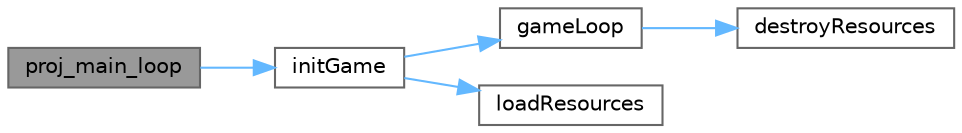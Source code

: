 digraph "proj_main_loop"
{
 // LATEX_PDF_SIZE
  bgcolor="transparent";
  edge [fontname=Helvetica,fontsize=10,labelfontname=Helvetica,labelfontsize=10];
  node [fontname=Helvetica,fontsize=10,shape=box,height=0.2,width=0.4];
  rankdir="LR";
  Node1 [id="Node000001",label="proj_main_loop",height=0.2,width=0.4,color="gray40", fillcolor="grey60", style="filled", fontcolor="black",tooltip=" "];
  Node1 -> Node2 [id="edge1_Node000001_Node000002",color="steelblue1",style="solid",tooltip=" "];
  Node2 [id="Node000002",label="initGame",height=0.2,width=0.4,color="grey40", fillcolor="white", style="filled",URL="$_game_8c.html#af914d9c0c56eba0cd037f32d5af60cf1",tooltip="Initializes the game."];
  Node2 -> Node3 [id="edge2_Node000002_Node000003",color="steelblue1",style="solid",tooltip=" "];
  Node3 [id="Node000003",label="gameLoop",height=0.2,width=0.4,color="grey40", fillcolor="white", style="filled",URL="$_game_8c.html#a9466a53aca2dcb5a4d1e94b8d28f4911",tooltip="Main game loop."];
  Node3 -> Node4 [id="edge3_Node000003_Node000004",color="steelblue1",style="solid",tooltip=" "];
  Node4 [id="Node000004",label="destroyResources",height=0.2,width=0.4,color="grey40", fillcolor="white", style="filled",URL="$resources_8c.html#a4e02759c74a62cabc104eb7eeddd4b69",tooltip="Destroys the resources of the game."];
  Node2 -> Node5 [id="edge4_Node000002_Node000005",color="steelblue1",style="solid",tooltip=" "];
  Node5 [id="Node000005",label="loadResources",height=0.2,width=0.4,color="grey40", fillcolor="white", style="filled",URL="$resources_8c.html#a053d8b1a508ac526d6d564ad899c28db",tooltip="Loads the resources of the game."];
}
